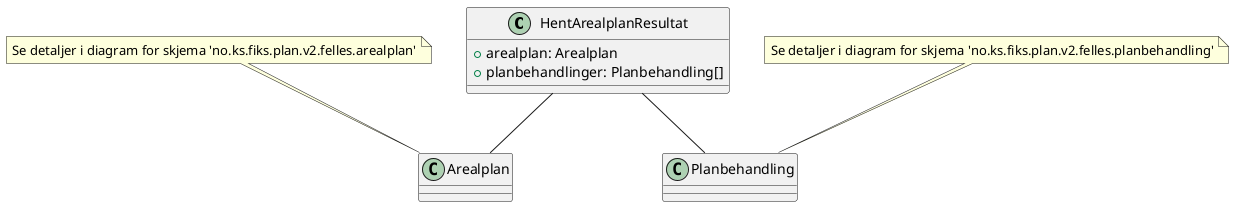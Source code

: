 @startuml

class HentArealplanResultat {
    +arealplan: Arealplan
    +planbehandlinger: Planbehandling[]
}

HentArealplanResultat -- Arealplan
HentArealplanResultat -- Planbehandling


note top of Arealplan : Se detaljer i diagram for skjema 'no.ks.fiks.plan.v2.felles.arealplan'
note top of Planbehandling : Se detaljer i diagram for skjema 'no.ks.fiks.plan.v2.felles.planbehandling'


@enduml